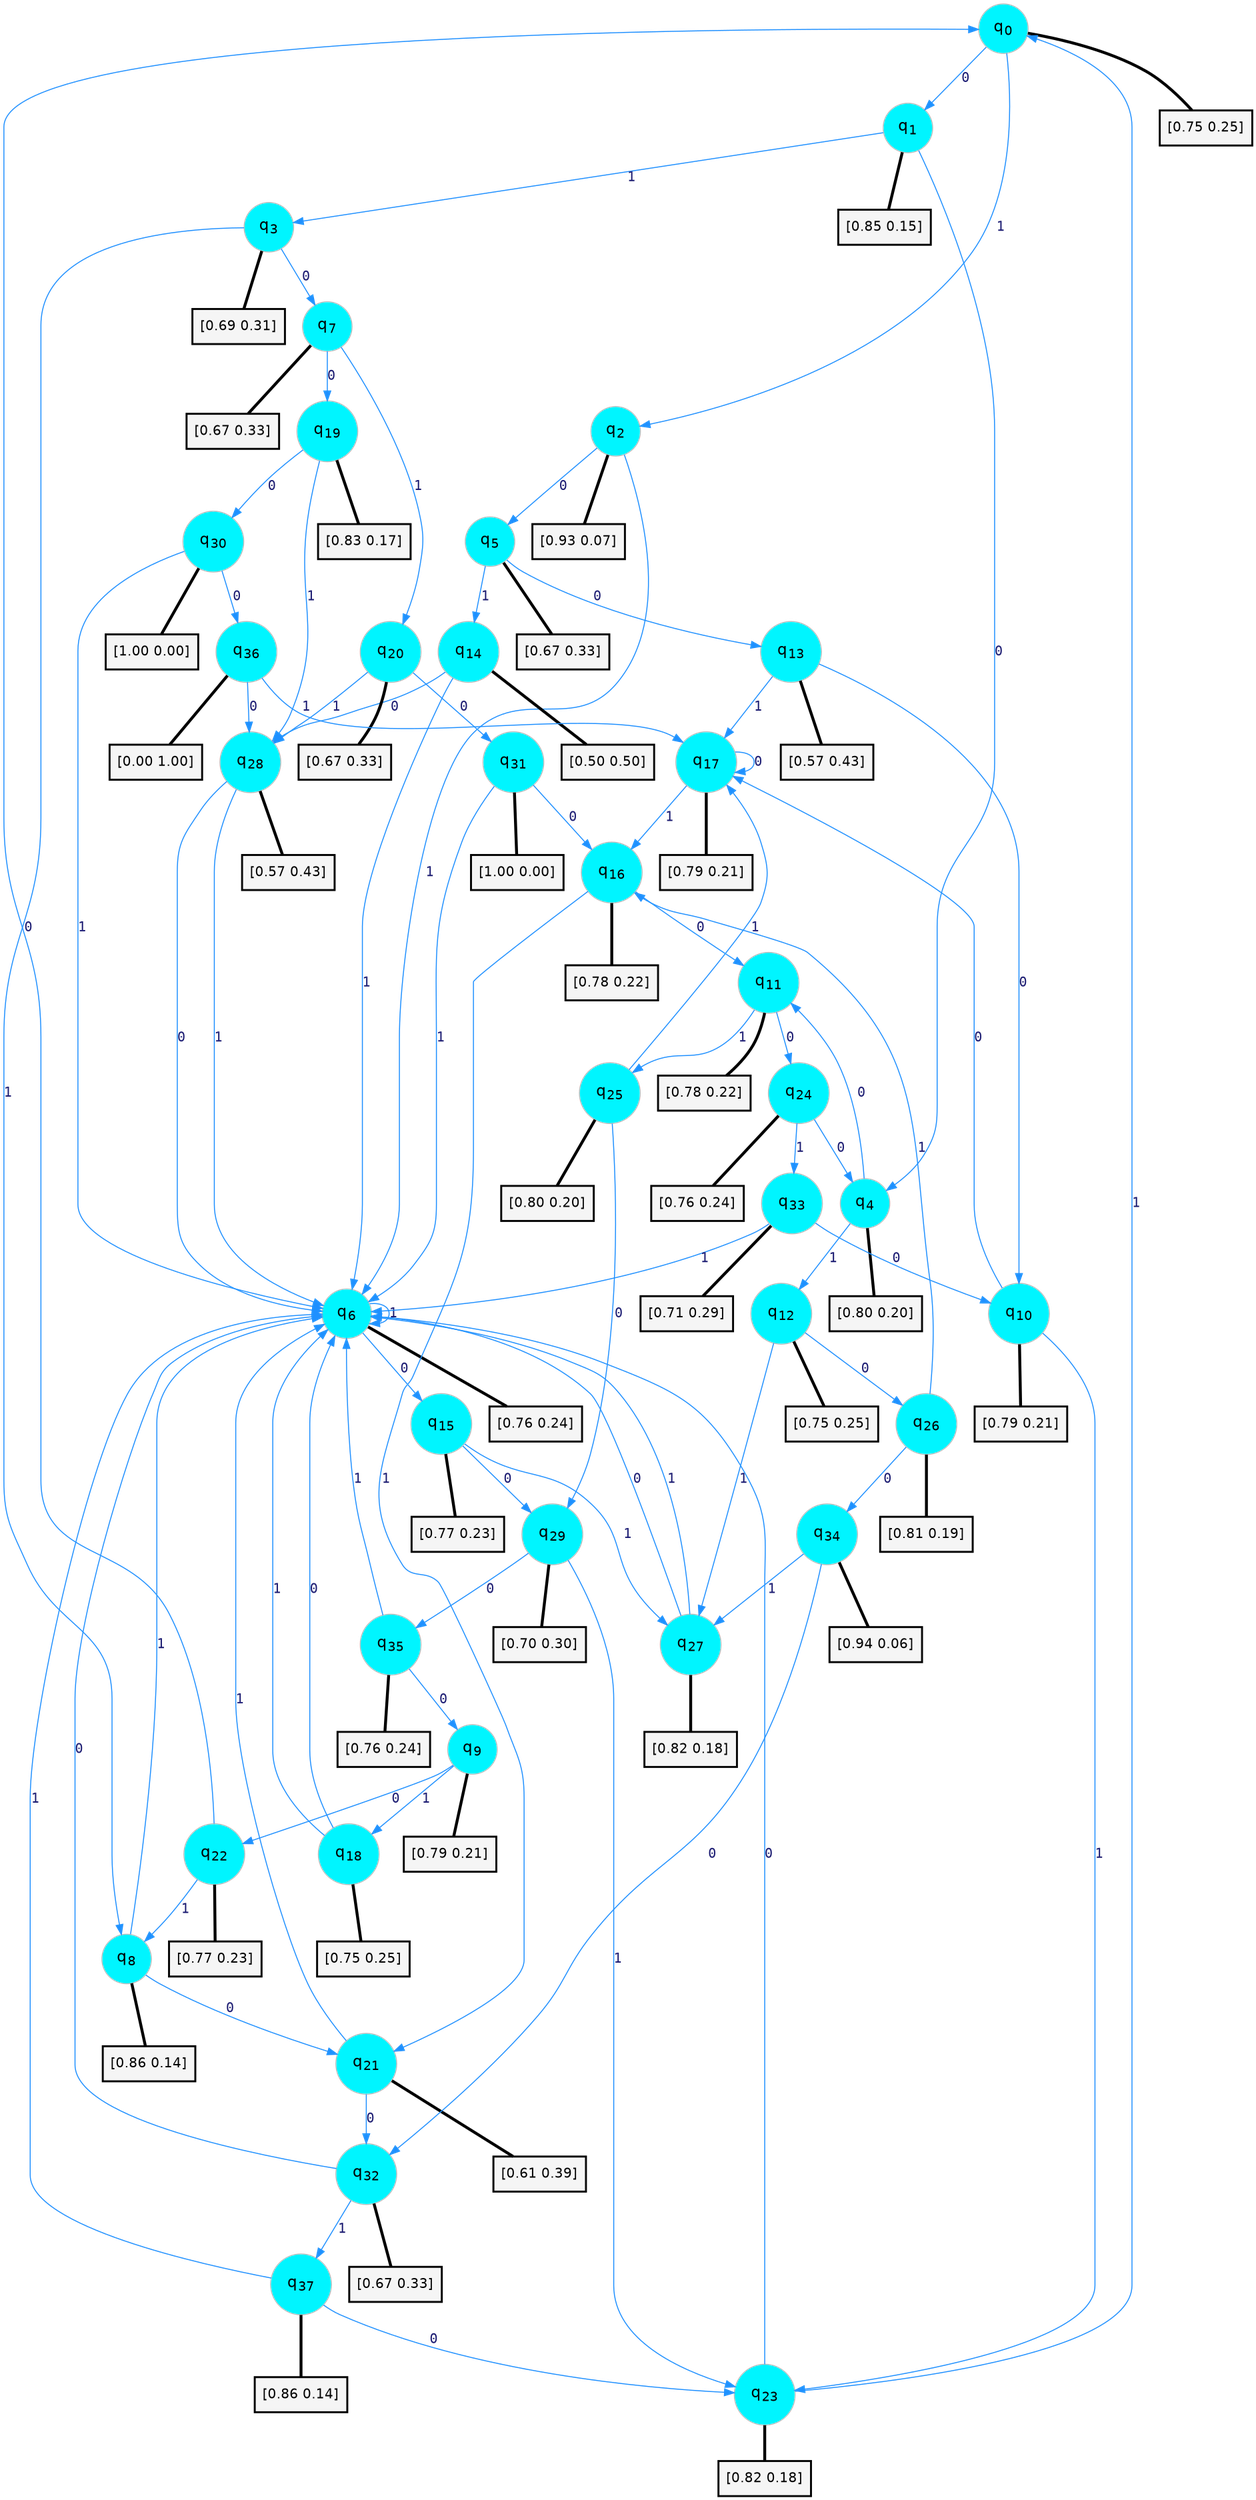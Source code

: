 digraph G {
graph [
bgcolor=transparent, dpi=300, rankdir=TD, size="40,25"];
node [
color=gray, fillcolor=turquoise1, fontcolor=black, fontname=Helvetica, fontsize=16, fontweight=bold, shape=circle, style=filled];
edge [
arrowsize=1, color=dodgerblue1, fontcolor=midnightblue, fontname=courier, fontweight=bold, penwidth=1, style=solid, weight=20];
0[label=<q<SUB>0</SUB>>];
1[label=<q<SUB>1</SUB>>];
2[label=<q<SUB>2</SUB>>];
3[label=<q<SUB>3</SUB>>];
4[label=<q<SUB>4</SUB>>];
5[label=<q<SUB>5</SUB>>];
6[label=<q<SUB>6</SUB>>];
7[label=<q<SUB>7</SUB>>];
8[label=<q<SUB>8</SUB>>];
9[label=<q<SUB>9</SUB>>];
10[label=<q<SUB>10</SUB>>];
11[label=<q<SUB>11</SUB>>];
12[label=<q<SUB>12</SUB>>];
13[label=<q<SUB>13</SUB>>];
14[label=<q<SUB>14</SUB>>];
15[label=<q<SUB>15</SUB>>];
16[label=<q<SUB>16</SUB>>];
17[label=<q<SUB>17</SUB>>];
18[label=<q<SUB>18</SUB>>];
19[label=<q<SUB>19</SUB>>];
20[label=<q<SUB>20</SUB>>];
21[label=<q<SUB>21</SUB>>];
22[label=<q<SUB>22</SUB>>];
23[label=<q<SUB>23</SUB>>];
24[label=<q<SUB>24</SUB>>];
25[label=<q<SUB>25</SUB>>];
26[label=<q<SUB>26</SUB>>];
27[label=<q<SUB>27</SUB>>];
28[label=<q<SUB>28</SUB>>];
29[label=<q<SUB>29</SUB>>];
30[label=<q<SUB>30</SUB>>];
31[label=<q<SUB>31</SUB>>];
32[label=<q<SUB>32</SUB>>];
33[label=<q<SUB>33</SUB>>];
34[label=<q<SUB>34</SUB>>];
35[label=<q<SUB>35</SUB>>];
36[label=<q<SUB>36</SUB>>];
37[label=<q<SUB>37</SUB>>];
38[label="[0.75 0.25]", shape=box,fontcolor=black, fontname=Helvetica, fontsize=14, penwidth=2, fillcolor=whitesmoke,color=black];
39[label="[0.85 0.15]", shape=box,fontcolor=black, fontname=Helvetica, fontsize=14, penwidth=2, fillcolor=whitesmoke,color=black];
40[label="[0.93 0.07]", shape=box,fontcolor=black, fontname=Helvetica, fontsize=14, penwidth=2, fillcolor=whitesmoke,color=black];
41[label="[0.69 0.31]", shape=box,fontcolor=black, fontname=Helvetica, fontsize=14, penwidth=2, fillcolor=whitesmoke,color=black];
42[label="[0.80 0.20]", shape=box,fontcolor=black, fontname=Helvetica, fontsize=14, penwidth=2, fillcolor=whitesmoke,color=black];
43[label="[0.67 0.33]", shape=box,fontcolor=black, fontname=Helvetica, fontsize=14, penwidth=2, fillcolor=whitesmoke,color=black];
44[label="[0.76 0.24]", shape=box,fontcolor=black, fontname=Helvetica, fontsize=14, penwidth=2, fillcolor=whitesmoke,color=black];
45[label="[0.67 0.33]", shape=box,fontcolor=black, fontname=Helvetica, fontsize=14, penwidth=2, fillcolor=whitesmoke,color=black];
46[label="[0.86 0.14]", shape=box,fontcolor=black, fontname=Helvetica, fontsize=14, penwidth=2, fillcolor=whitesmoke,color=black];
47[label="[0.79 0.21]", shape=box,fontcolor=black, fontname=Helvetica, fontsize=14, penwidth=2, fillcolor=whitesmoke,color=black];
48[label="[0.79 0.21]", shape=box,fontcolor=black, fontname=Helvetica, fontsize=14, penwidth=2, fillcolor=whitesmoke,color=black];
49[label="[0.78 0.22]", shape=box,fontcolor=black, fontname=Helvetica, fontsize=14, penwidth=2, fillcolor=whitesmoke,color=black];
50[label="[0.75 0.25]", shape=box,fontcolor=black, fontname=Helvetica, fontsize=14, penwidth=2, fillcolor=whitesmoke,color=black];
51[label="[0.57 0.43]", shape=box,fontcolor=black, fontname=Helvetica, fontsize=14, penwidth=2, fillcolor=whitesmoke,color=black];
52[label="[0.50 0.50]", shape=box,fontcolor=black, fontname=Helvetica, fontsize=14, penwidth=2, fillcolor=whitesmoke,color=black];
53[label="[0.77 0.23]", shape=box,fontcolor=black, fontname=Helvetica, fontsize=14, penwidth=2, fillcolor=whitesmoke,color=black];
54[label="[0.78 0.22]", shape=box,fontcolor=black, fontname=Helvetica, fontsize=14, penwidth=2, fillcolor=whitesmoke,color=black];
55[label="[0.79 0.21]", shape=box,fontcolor=black, fontname=Helvetica, fontsize=14, penwidth=2, fillcolor=whitesmoke,color=black];
56[label="[0.75 0.25]", shape=box,fontcolor=black, fontname=Helvetica, fontsize=14, penwidth=2, fillcolor=whitesmoke,color=black];
57[label="[0.83 0.17]", shape=box,fontcolor=black, fontname=Helvetica, fontsize=14, penwidth=2, fillcolor=whitesmoke,color=black];
58[label="[0.67 0.33]", shape=box,fontcolor=black, fontname=Helvetica, fontsize=14, penwidth=2, fillcolor=whitesmoke,color=black];
59[label="[0.61 0.39]", shape=box,fontcolor=black, fontname=Helvetica, fontsize=14, penwidth=2, fillcolor=whitesmoke,color=black];
60[label="[0.77 0.23]", shape=box,fontcolor=black, fontname=Helvetica, fontsize=14, penwidth=2, fillcolor=whitesmoke,color=black];
61[label="[0.82 0.18]", shape=box,fontcolor=black, fontname=Helvetica, fontsize=14, penwidth=2, fillcolor=whitesmoke,color=black];
62[label="[0.76 0.24]", shape=box,fontcolor=black, fontname=Helvetica, fontsize=14, penwidth=2, fillcolor=whitesmoke,color=black];
63[label="[0.80 0.20]", shape=box,fontcolor=black, fontname=Helvetica, fontsize=14, penwidth=2, fillcolor=whitesmoke,color=black];
64[label="[0.81 0.19]", shape=box,fontcolor=black, fontname=Helvetica, fontsize=14, penwidth=2, fillcolor=whitesmoke,color=black];
65[label="[0.82 0.18]", shape=box,fontcolor=black, fontname=Helvetica, fontsize=14, penwidth=2, fillcolor=whitesmoke,color=black];
66[label="[0.57 0.43]", shape=box,fontcolor=black, fontname=Helvetica, fontsize=14, penwidth=2, fillcolor=whitesmoke,color=black];
67[label="[0.70 0.30]", shape=box,fontcolor=black, fontname=Helvetica, fontsize=14, penwidth=2, fillcolor=whitesmoke,color=black];
68[label="[1.00 0.00]", shape=box,fontcolor=black, fontname=Helvetica, fontsize=14, penwidth=2, fillcolor=whitesmoke,color=black];
69[label="[1.00 0.00]", shape=box,fontcolor=black, fontname=Helvetica, fontsize=14, penwidth=2, fillcolor=whitesmoke,color=black];
70[label="[0.67 0.33]", shape=box,fontcolor=black, fontname=Helvetica, fontsize=14, penwidth=2, fillcolor=whitesmoke,color=black];
71[label="[0.71 0.29]", shape=box,fontcolor=black, fontname=Helvetica, fontsize=14, penwidth=2, fillcolor=whitesmoke,color=black];
72[label="[0.94 0.06]", shape=box,fontcolor=black, fontname=Helvetica, fontsize=14, penwidth=2, fillcolor=whitesmoke,color=black];
73[label="[0.76 0.24]", shape=box,fontcolor=black, fontname=Helvetica, fontsize=14, penwidth=2, fillcolor=whitesmoke,color=black];
74[label="[0.00 1.00]", shape=box,fontcolor=black, fontname=Helvetica, fontsize=14, penwidth=2, fillcolor=whitesmoke,color=black];
75[label="[0.86 0.14]", shape=box,fontcolor=black, fontname=Helvetica, fontsize=14, penwidth=2, fillcolor=whitesmoke,color=black];
0->1 [label=0];
0->2 [label=1];
0->38 [arrowhead=none, penwidth=3,color=black];
1->4 [label=0];
1->3 [label=1];
1->39 [arrowhead=none, penwidth=3,color=black];
2->5 [label=0];
2->6 [label=1];
2->40 [arrowhead=none, penwidth=3,color=black];
3->7 [label=0];
3->8 [label=1];
3->41 [arrowhead=none, penwidth=3,color=black];
4->11 [label=0];
4->12 [label=1];
4->42 [arrowhead=none, penwidth=3,color=black];
5->13 [label=0];
5->14 [label=1];
5->43 [arrowhead=none, penwidth=3,color=black];
6->15 [label=0];
6->6 [label=1];
6->44 [arrowhead=none, penwidth=3,color=black];
7->19 [label=0];
7->20 [label=1];
7->45 [arrowhead=none, penwidth=3,color=black];
8->21 [label=0];
8->6 [label=1];
8->46 [arrowhead=none, penwidth=3,color=black];
9->22 [label=0];
9->18 [label=1];
9->47 [arrowhead=none, penwidth=3,color=black];
10->17 [label=0];
10->23 [label=1];
10->48 [arrowhead=none, penwidth=3,color=black];
11->24 [label=0];
11->25 [label=1];
11->49 [arrowhead=none, penwidth=3,color=black];
12->26 [label=0];
12->27 [label=1];
12->50 [arrowhead=none, penwidth=3,color=black];
13->10 [label=0];
13->17 [label=1];
13->51 [arrowhead=none, penwidth=3,color=black];
14->28 [label=0];
14->6 [label=1];
14->52 [arrowhead=none, penwidth=3,color=black];
15->29 [label=0];
15->27 [label=1];
15->53 [arrowhead=none, penwidth=3,color=black];
16->11 [label=0];
16->21 [label=1];
16->54 [arrowhead=none, penwidth=3,color=black];
17->17 [label=0];
17->16 [label=1];
17->55 [arrowhead=none, penwidth=3,color=black];
18->6 [label=0];
18->6 [label=1];
18->56 [arrowhead=none, penwidth=3,color=black];
19->30 [label=0];
19->28 [label=1];
19->57 [arrowhead=none, penwidth=3,color=black];
20->31 [label=0];
20->28 [label=1];
20->58 [arrowhead=none, penwidth=3,color=black];
21->32 [label=0];
21->6 [label=1];
21->59 [arrowhead=none, penwidth=3,color=black];
22->0 [label=0];
22->8 [label=1];
22->60 [arrowhead=none, penwidth=3,color=black];
23->6 [label=0];
23->0 [label=1];
23->61 [arrowhead=none, penwidth=3,color=black];
24->4 [label=0];
24->33 [label=1];
24->62 [arrowhead=none, penwidth=3,color=black];
25->29 [label=0];
25->17 [label=1];
25->63 [arrowhead=none, penwidth=3,color=black];
26->34 [label=0];
26->16 [label=1];
26->64 [arrowhead=none, penwidth=3,color=black];
27->6 [label=0];
27->6 [label=1];
27->65 [arrowhead=none, penwidth=3,color=black];
28->6 [label=0];
28->6 [label=1];
28->66 [arrowhead=none, penwidth=3,color=black];
29->35 [label=0];
29->23 [label=1];
29->67 [arrowhead=none, penwidth=3,color=black];
30->36 [label=0];
30->6 [label=1];
30->68 [arrowhead=none, penwidth=3,color=black];
31->16 [label=0];
31->6 [label=1];
31->69 [arrowhead=none, penwidth=3,color=black];
32->6 [label=0];
32->37 [label=1];
32->70 [arrowhead=none, penwidth=3,color=black];
33->10 [label=0];
33->6 [label=1];
33->71 [arrowhead=none, penwidth=3,color=black];
34->32 [label=0];
34->27 [label=1];
34->72 [arrowhead=none, penwidth=3,color=black];
35->9 [label=0];
35->6 [label=1];
35->73 [arrowhead=none, penwidth=3,color=black];
36->28 [label=0];
36->17 [label=1];
36->74 [arrowhead=none, penwidth=3,color=black];
37->23 [label=0];
37->6 [label=1];
37->75 [arrowhead=none, penwidth=3,color=black];
}
